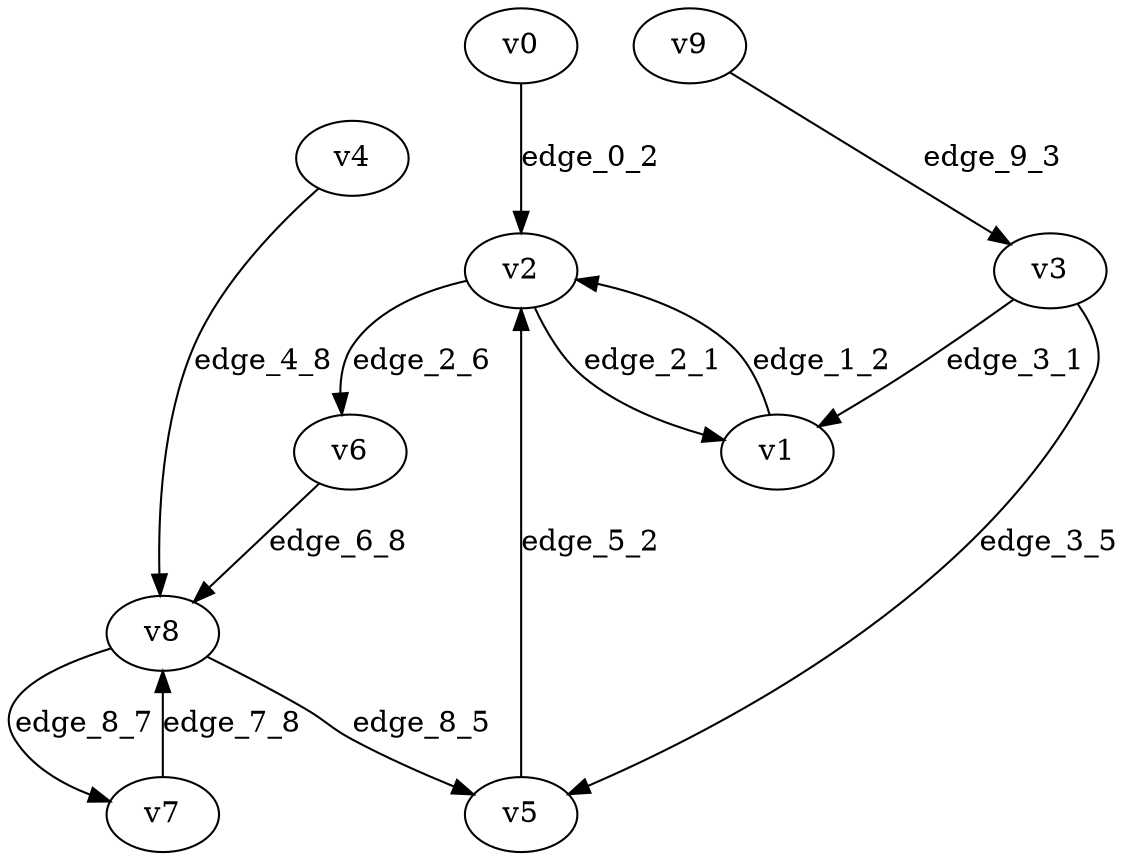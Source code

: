 digraph G {
    // Stochastic discounted game

    v0 [name="v0", player=1];
    v1 [name="v1", player=1];
    v2 [name="v2", player=-1];
    v3 [name="v3", player=-1];
    v4 [name="v4", player=0];
    v5 [name="v5", player=1];
    v6 [name="v6", player=0];
    v7 [name="v7", player=0];
    v8 [name="v8", player=-1];
    v9 [name="v9", player=1];

    v0 -> v2 [label="edge_0_2", weight=3.012161, discount=0.158570];
    v1 -> v2 [label="edge_1_2", weight=1.211613, discount=0.197848];
    v2 -> v6 [label="edge_2_6", probability=0.385436];
    v2 -> v1 [label="edge_2_1", probability=0.614564];
    v3 -> v1 [label="edge_3_1", probability=0.448049];
    v3 -> v5 [label="edge_3_5", probability=0.551951];
    v4 -> v8 [label="edge_4_8", weight=-1.065334, discount=0.422837];
    v5 -> v2 [label="edge_5_2", weight=3.013533, discount=0.792005];
    v6 -> v8 [label="edge_6_8", weight=-7.831062, discount=0.124103];
    v7 -> v8 [label="edge_7_8", weight=8.205307, discount=0.394384];
    v8 -> v5 [label="edge_8_5", probability=0.332967];
    v8 -> v7 [label="edge_8_7", probability=0.667033];
    v9 -> v3 [label="edge_9_3", weight=-7.779443, discount=0.299377];
}